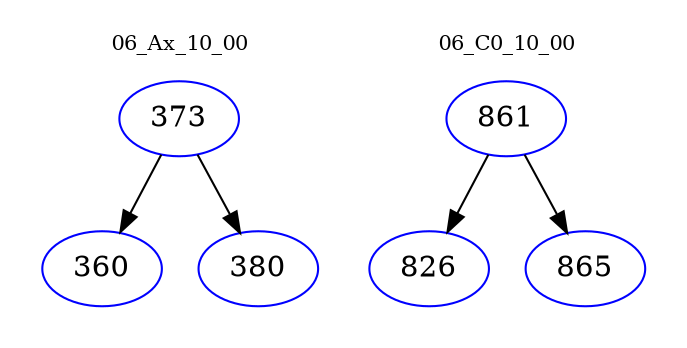 digraph{
subgraph cluster_0 {
color = white
label = "06_Ax_10_00";
fontsize=10;
T0_373 [label="373", color="blue"]
T0_373 -> T0_360 [color="black"]
T0_360 [label="360", color="blue"]
T0_373 -> T0_380 [color="black"]
T0_380 [label="380", color="blue"]
}
subgraph cluster_1 {
color = white
label = "06_C0_10_00";
fontsize=10;
T1_861 [label="861", color="blue"]
T1_861 -> T1_826 [color="black"]
T1_826 [label="826", color="blue"]
T1_861 -> T1_865 [color="black"]
T1_865 [label="865", color="blue"]
}
}
